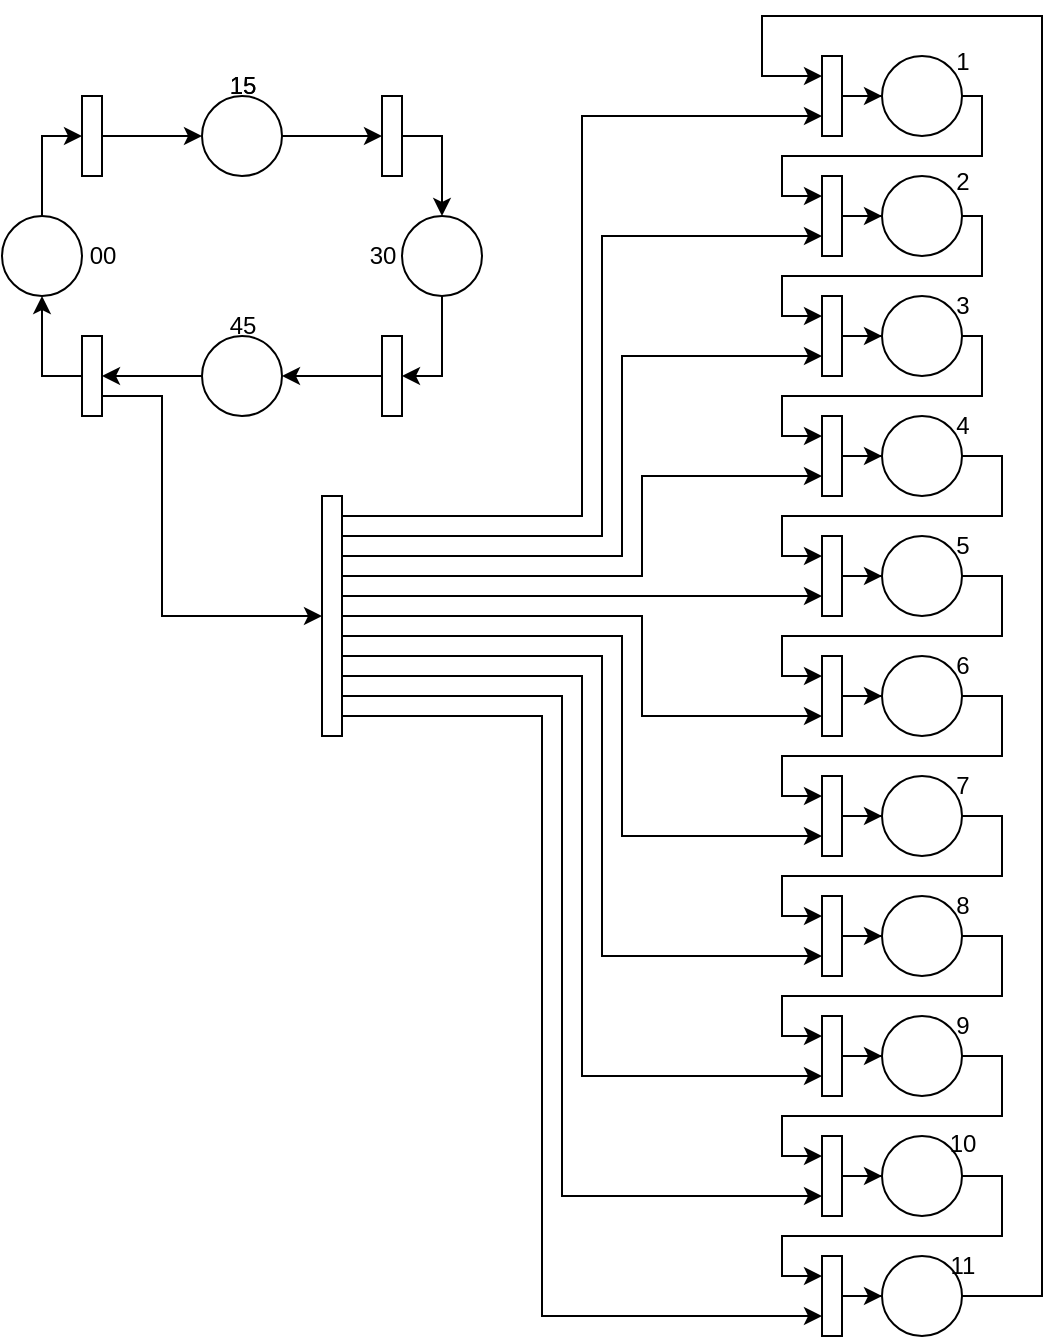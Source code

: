 <mxfile version="23.1.5" type="github">
  <diagram name="Seite-1" id="lfl4i450WfD22Rne9Rqw">
    <mxGraphModel dx="1841" dy="997" grid="1" gridSize="10" guides="1" tooltips="1" connect="1" arrows="1" fold="1" page="1" pageScale="1" pageWidth="827" pageHeight="1169" math="0" shadow="0">
      <root>
        <mxCell id="0" />
        <mxCell id="1" parent="0" />
        <mxCell id="LdpoICiIx2b4ZV0GDlky-15" style="edgeStyle=orthogonalEdgeStyle;rounded=0;orthogonalLoop=1;jettySize=auto;html=1;entryX=0.5;entryY=0;entryDx=0;entryDy=0;exitX=1;exitY=0.5;exitDx=0;exitDy=0;" edge="1" parent="1" source="LdpoICiIx2b4ZV0GDlky-22" target="LdpoICiIx2b4ZV0GDlky-4">
          <mxGeometry relative="1" as="geometry">
            <Array as="points">
              <mxPoint x="260" y="80" />
            </Array>
          </mxGeometry>
        </mxCell>
        <mxCell id="LdpoICiIx2b4ZV0GDlky-3" value="" style="ellipse;whiteSpace=wrap;html=1;aspect=fixed;" vertex="1" parent="1">
          <mxGeometry x="140" y="60" width="40" height="40" as="geometry" />
        </mxCell>
        <mxCell id="LdpoICiIx2b4ZV0GDlky-16" style="edgeStyle=orthogonalEdgeStyle;rounded=0;orthogonalLoop=1;jettySize=auto;html=1;exitX=0;exitY=0.5;exitDx=0;exitDy=0;entryX=1;entryY=0.5;entryDx=0;entryDy=0;" edge="1" parent="1" source="LdpoICiIx2b4ZV0GDlky-21" target="LdpoICiIx2b4ZV0GDlky-6">
          <mxGeometry relative="1" as="geometry">
            <Array as="points">
              <mxPoint x="210" y="200" />
              <mxPoint x="210" y="200" />
            </Array>
          </mxGeometry>
        </mxCell>
        <mxCell id="LdpoICiIx2b4ZV0GDlky-4" value="" style="ellipse;whiteSpace=wrap;html=1;aspect=fixed;" vertex="1" parent="1">
          <mxGeometry x="240" y="120" width="40" height="40" as="geometry" />
        </mxCell>
        <mxCell id="LdpoICiIx2b4ZV0GDlky-25" style="edgeStyle=orthogonalEdgeStyle;rounded=0;orthogonalLoop=1;jettySize=auto;html=1;entryX=0;entryY=0.5;entryDx=0;entryDy=0;" edge="1" parent="1" source="LdpoICiIx2b4ZV0GDlky-5" target="LdpoICiIx2b4ZV0GDlky-20">
          <mxGeometry relative="1" as="geometry" />
        </mxCell>
        <mxCell id="LdpoICiIx2b4ZV0GDlky-5" value="" style="ellipse;whiteSpace=wrap;html=1;aspect=fixed;" vertex="1" parent="1">
          <mxGeometry x="40" y="120" width="40" height="40" as="geometry" />
        </mxCell>
        <mxCell id="LdpoICiIx2b4ZV0GDlky-17" style="edgeStyle=orthogonalEdgeStyle;rounded=0;orthogonalLoop=1;jettySize=auto;html=1;exitX=0;exitY=0.5;exitDx=0;exitDy=0;entryX=0.5;entryY=1;entryDx=0;entryDy=0;" edge="1" parent="1" source="LdpoICiIx2b4ZV0GDlky-30" target="LdpoICiIx2b4ZV0GDlky-5">
          <mxGeometry relative="1" as="geometry" />
        </mxCell>
        <mxCell id="LdpoICiIx2b4ZV0GDlky-6" value="" style="ellipse;whiteSpace=wrap;html=1;aspect=fixed;" vertex="1" parent="1">
          <mxGeometry x="140" y="180" width="40" height="40" as="geometry" />
        </mxCell>
        <mxCell id="LdpoICiIx2b4ZV0GDlky-8" value="15" style="text;html=1;align=center;verticalAlign=middle;resizable=0;points=[];autosize=1;strokeColor=none;fillColor=none;" vertex="1" parent="1">
          <mxGeometry x="140" y="40" width="40" height="30" as="geometry" />
        </mxCell>
        <mxCell id="LdpoICiIx2b4ZV0GDlky-9" value="30" style="text;html=1;align=center;verticalAlign=middle;resizable=0;points=[];autosize=1;strokeColor=none;fillColor=none;" vertex="1" parent="1">
          <mxGeometry x="210" y="125" width="40" height="30" as="geometry" />
        </mxCell>
        <mxCell id="LdpoICiIx2b4ZV0GDlky-10" value="45" style="text;html=1;align=center;verticalAlign=middle;resizable=0;points=[];autosize=1;strokeColor=none;fillColor=none;" vertex="1" parent="1">
          <mxGeometry x="140" y="160" width="40" height="30" as="geometry" />
        </mxCell>
        <mxCell id="LdpoICiIx2b4ZV0GDlky-11" value="00" style="text;html=1;align=center;verticalAlign=middle;resizable=0;points=[];autosize=1;strokeColor=none;fillColor=none;" vertex="1" parent="1">
          <mxGeometry x="70" y="125" width="40" height="30" as="geometry" />
        </mxCell>
        <mxCell id="LdpoICiIx2b4ZV0GDlky-26" style="edgeStyle=orthogonalEdgeStyle;rounded=0;orthogonalLoop=1;jettySize=auto;html=1;entryX=0;entryY=0.5;entryDx=0;entryDy=0;" edge="1" parent="1" source="LdpoICiIx2b4ZV0GDlky-20" target="LdpoICiIx2b4ZV0GDlky-3">
          <mxGeometry relative="1" as="geometry" />
        </mxCell>
        <mxCell id="LdpoICiIx2b4ZV0GDlky-20" value="" style="rounded=0;whiteSpace=wrap;html=1;" vertex="1" parent="1">
          <mxGeometry x="80" y="60" width="10" height="40" as="geometry" />
        </mxCell>
        <mxCell id="LdpoICiIx2b4ZV0GDlky-23" value="" style="edgeStyle=orthogonalEdgeStyle;rounded=0;orthogonalLoop=1;jettySize=auto;html=1;entryX=0;entryY=0.5;entryDx=0;entryDy=0;" edge="1" parent="1" source="LdpoICiIx2b4ZV0GDlky-3" target="LdpoICiIx2b4ZV0GDlky-22">
          <mxGeometry relative="1" as="geometry">
            <mxPoint x="180" y="78" as="sourcePoint" />
            <mxPoint x="246" y="126" as="targetPoint" />
          </mxGeometry>
        </mxCell>
        <mxCell id="LdpoICiIx2b4ZV0GDlky-22" value="" style="rounded=0;whiteSpace=wrap;html=1;" vertex="1" parent="1">
          <mxGeometry x="230" y="60" width="10" height="40" as="geometry" />
        </mxCell>
        <mxCell id="LdpoICiIx2b4ZV0GDlky-24" value="" style="edgeStyle=orthogonalEdgeStyle;rounded=0;orthogonalLoop=1;jettySize=auto;html=1;exitX=0.5;exitY=1;exitDx=0;exitDy=0;entryX=1;entryY=0.5;entryDx=0;entryDy=0;" edge="1" parent="1" source="LdpoICiIx2b4ZV0GDlky-4" target="LdpoICiIx2b4ZV0GDlky-21">
          <mxGeometry relative="1" as="geometry">
            <mxPoint x="246" y="154" as="sourcePoint" />
            <mxPoint x="180" y="200" as="targetPoint" />
            <Array as="points">
              <mxPoint x="260" y="200" />
            </Array>
          </mxGeometry>
        </mxCell>
        <mxCell id="LdpoICiIx2b4ZV0GDlky-21" value="" style="rounded=0;whiteSpace=wrap;html=1;" vertex="1" parent="1">
          <mxGeometry x="230" y="180" width="10" height="40" as="geometry" />
        </mxCell>
        <mxCell id="LdpoICiIx2b4ZV0GDlky-29" value="15" style="text;html=1;align=center;verticalAlign=middle;resizable=0;points=[];autosize=1;strokeColor=none;fillColor=none;" vertex="1" parent="1">
          <mxGeometry x="140" y="40" width="40" height="30" as="geometry" />
        </mxCell>
        <mxCell id="LdpoICiIx2b4ZV0GDlky-31" value="" style="edgeStyle=orthogonalEdgeStyle;rounded=0;orthogonalLoop=1;jettySize=auto;html=1;exitX=0;exitY=0.5;exitDx=0;exitDy=0;entryX=1;entryY=0.5;entryDx=0;entryDy=0;" edge="1" parent="1" source="LdpoICiIx2b4ZV0GDlky-6" target="LdpoICiIx2b4ZV0GDlky-30">
          <mxGeometry relative="1" as="geometry">
            <mxPoint x="140" y="200" as="sourcePoint" />
            <mxPoint x="60" y="160" as="targetPoint" />
          </mxGeometry>
        </mxCell>
        <mxCell id="LdpoICiIx2b4ZV0GDlky-43" style="edgeStyle=orthogonalEdgeStyle;rounded=0;orthogonalLoop=1;jettySize=auto;html=1;entryX=0;entryY=0.5;entryDx=0;entryDy=0;" edge="1" parent="1" source="LdpoICiIx2b4ZV0GDlky-30" target="LdpoICiIx2b4ZV0GDlky-55">
          <mxGeometry relative="1" as="geometry">
            <mxPoint x="85" y="320" as="targetPoint" />
            <Array as="points">
              <mxPoint x="120" y="210" />
              <mxPoint x="120" y="320" />
            </Array>
          </mxGeometry>
        </mxCell>
        <mxCell id="LdpoICiIx2b4ZV0GDlky-30" value="" style="rounded=0;whiteSpace=wrap;html=1;" vertex="1" parent="1">
          <mxGeometry x="80" y="180" width="10" height="40" as="geometry" />
        </mxCell>
        <mxCell id="LdpoICiIx2b4ZV0GDlky-32" value="" style="ellipse;whiteSpace=wrap;html=1;aspect=fixed;" vertex="1" parent="1">
          <mxGeometry x="480" y="40" width="40" height="40" as="geometry" />
        </mxCell>
        <mxCell id="LdpoICiIx2b4ZV0GDlky-61" style="edgeStyle=orthogonalEdgeStyle;rounded=0;orthogonalLoop=1;jettySize=auto;html=1;entryX=0;entryY=0.25;entryDx=0;entryDy=0;" edge="1" parent="1" source="LdpoICiIx2b4ZV0GDlky-33" target="LdpoICiIx2b4ZV0GDlky-44">
          <mxGeometry relative="1" as="geometry">
            <Array as="points">
              <mxPoint x="560" y="660" />
              <mxPoint x="560" y="20" />
              <mxPoint x="420" y="20" />
              <mxPoint x="420" y="50" />
            </Array>
          </mxGeometry>
        </mxCell>
        <mxCell id="LdpoICiIx2b4ZV0GDlky-33" value="" style="ellipse;whiteSpace=wrap;html=1;aspect=fixed;" vertex="1" parent="1">
          <mxGeometry x="480" y="640" width="40" height="40" as="geometry" />
        </mxCell>
        <mxCell id="LdpoICiIx2b4ZV0GDlky-91" style="edgeStyle=orthogonalEdgeStyle;rounded=0;orthogonalLoop=1;jettySize=auto;html=1;entryX=0;entryY=0.25;entryDx=0;entryDy=0;" edge="1" parent="1" source="LdpoICiIx2b4ZV0GDlky-34" target="LdpoICiIx2b4ZV0GDlky-59">
          <mxGeometry relative="1" as="geometry">
            <Array as="points">
              <mxPoint x="540" y="600" />
              <mxPoint x="540" y="630" />
              <mxPoint x="430" y="630" />
              <mxPoint x="430" y="650" />
            </Array>
          </mxGeometry>
        </mxCell>
        <mxCell id="LdpoICiIx2b4ZV0GDlky-34" value="" style="ellipse;whiteSpace=wrap;html=1;aspect=fixed;" vertex="1" parent="1">
          <mxGeometry x="480" y="580" width="40" height="40" as="geometry" />
        </mxCell>
        <mxCell id="LdpoICiIx2b4ZV0GDlky-90" style="edgeStyle=orthogonalEdgeStyle;rounded=0;orthogonalLoop=1;jettySize=auto;html=1;entryX=0;entryY=0.25;entryDx=0;entryDy=0;" edge="1" parent="1" source="LdpoICiIx2b4ZV0GDlky-35" target="LdpoICiIx2b4ZV0GDlky-60">
          <mxGeometry relative="1" as="geometry">
            <Array as="points">
              <mxPoint x="540" y="540" />
              <mxPoint x="540" y="570" />
              <mxPoint x="430" y="570" />
              <mxPoint x="430" y="590" />
            </Array>
          </mxGeometry>
        </mxCell>
        <mxCell id="LdpoICiIx2b4ZV0GDlky-35" value="" style="ellipse;whiteSpace=wrap;html=1;aspect=fixed;" vertex="1" parent="1">
          <mxGeometry x="480" y="520" width="40" height="40" as="geometry" />
        </mxCell>
        <mxCell id="LdpoICiIx2b4ZV0GDlky-88" style="edgeStyle=orthogonalEdgeStyle;rounded=0;orthogonalLoop=1;jettySize=auto;html=1;entryX=0;entryY=0.25;entryDx=0;entryDy=0;" edge="1" parent="1" source="LdpoICiIx2b4ZV0GDlky-36" target="LdpoICiIx2b4ZV0GDlky-46">
          <mxGeometry relative="1" as="geometry">
            <Array as="points">
              <mxPoint x="540" y="420" />
              <mxPoint x="540" y="450" />
              <mxPoint x="430" y="450" />
              <mxPoint x="430" y="470" />
            </Array>
          </mxGeometry>
        </mxCell>
        <mxCell id="LdpoICiIx2b4ZV0GDlky-36" value="" style="ellipse;whiteSpace=wrap;html=1;aspect=fixed;" vertex="1" parent="1">
          <mxGeometry x="480" y="400" width="40" height="40" as="geometry" />
        </mxCell>
        <mxCell id="LdpoICiIx2b4ZV0GDlky-89" style="edgeStyle=orthogonalEdgeStyle;rounded=0;orthogonalLoop=1;jettySize=auto;html=1;entryX=0;entryY=0.25;entryDx=0;entryDy=0;" edge="1" parent="1" source="LdpoICiIx2b4ZV0GDlky-37" target="LdpoICiIx2b4ZV0GDlky-45">
          <mxGeometry relative="1" as="geometry">
            <Array as="points">
              <mxPoint x="540" y="480" />
              <mxPoint x="540" y="510" />
              <mxPoint x="430" y="510" />
              <mxPoint x="430" y="530" />
            </Array>
          </mxGeometry>
        </mxCell>
        <mxCell id="LdpoICiIx2b4ZV0GDlky-37" value="" style="ellipse;whiteSpace=wrap;html=1;aspect=fixed;" vertex="1" parent="1">
          <mxGeometry x="480" y="460" width="40" height="40" as="geometry" />
        </mxCell>
        <mxCell id="LdpoICiIx2b4ZV0GDlky-87" style="edgeStyle=orthogonalEdgeStyle;rounded=0;orthogonalLoop=1;jettySize=auto;html=1;entryX=0;entryY=0.25;entryDx=0;entryDy=0;" edge="1" parent="1" source="LdpoICiIx2b4ZV0GDlky-38" target="LdpoICiIx2b4ZV0GDlky-47">
          <mxGeometry relative="1" as="geometry">
            <Array as="points">
              <mxPoint x="540" y="360" />
              <mxPoint x="540" y="390" />
              <mxPoint x="430" y="390" />
              <mxPoint x="430" y="410" />
            </Array>
          </mxGeometry>
        </mxCell>
        <mxCell id="LdpoICiIx2b4ZV0GDlky-38" value="" style="ellipse;whiteSpace=wrap;html=1;aspect=fixed;" vertex="1" parent="1">
          <mxGeometry x="480" y="340" width="40" height="40" as="geometry" />
        </mxCell>
        <mxCell id="LdpoICiIx2b4ZV0GDlky-86" style="edgeStyle=orthogonalEdgeStyle;rounded=0;orthogonalLoop=1;jettySize=auto;html=1;entryX=0;entryY=0.25;entryDx=0;entryDy=0;" edge="1" parent="1" source="LdpoICiIx2b4ZV0GDlky-39" target="LdpoICiIx2b4ZV0GDlky-48">
          <mxGeometry relative="1" as="geometry">
            <Array as="points">
              <mxPoint x="540" y="300" />
              <mxPoint x="540" y="330" />
              <mxPoint x="430" y="330" />
              <mxPoint x="430" y="350" />
            </Array>
          </mxGeometry>
        </mxCell>
        <mxCell id="LdpoICiIx2b4ZV0GDlky-39" value="" style="ellipse;whiteSpace=wrap;html=1;aspect=fixed;" vertex="1" parent="1">
          <mxGeometry x="480" y="280" width="40" height="40" as="geometry" />
        </mxCell>
        <mxCell id="LdpoICiIx2b4ZV0GDlky-85" style="edgeStyle=orthogonalEdgeStyle;rounded=0;orthogonalLoop=1;jettySize=auto;html=1;exitX=1;exitY=0.5;exitDx=0;exitDy=0;entryX=0;entryY=0.25;entryDx=0;entryDy=0;" edge="1" parent="1" source="LdpoICiIx2b4ZV0GDlky-40" target="LdpoICiIx2b4ZV0GDlky-49">
          <mxGeometry relative="1" as="geometry">
            <Array as="points">
              <mxPoint x="540" y="240" />
              <mxPoint x="540" y="270" />
              <mxPoint x="430" y="270" />
              <mxPoint x="430" y="290" />
            </Array>
          </mxGeometry>
        </mxCell>
        <mxCell id="LdpoICiIx2b4ZV0GDlky-40" value="" style="ellipse;whiteSpace=wrap;html=1;aspect=fixed;" vertex="1" parent="1">
          <mxGeometry x="480" y="220" width="40" height="40" as="geometry" />
        </mxCell>
        <mxCell id="LdpoICiIx2b4ZV0GDlky-77" style="edgeStyle=orthogonalEdgeStyle;rounded=0;orthogonalLoop=1;jettySize=auto;html=1;entryX=0;entryY=0.25;entryDx=0;entryDy=0;" edge="1" parent="1" source="LdpoICiIx2b4ZV0GDlky-41" target="LdpoICiIx2b4ZV0GDlky-50">
          <mxGeometry relative="1" as="geometry">
            <Array as="points">
              <mxPoint x="530" y="180" />
              <mxPoint x="530" y="210" />
              <mxPoint x="430" y="210" />
              <mxPoint x="430" y="230" />
            </Array>
          </mxGeometry>
        </mxCell>
        <mxCell id="LdpoICiIx2b4ZV0GDlky-41" value="" style="ellipse;whiteSpace=wrap;html=1;aspect=fixed;" vertex="1" parent="1">
          <mxGeometry x="480" y="160" width="40" height="40" as="geometry" />
        </mxCell>
        <mxCell id="LdpoICiIx2b4ZV0GDlky-65" style="edgeStyle=orthogonalEdgeStyle;rounded=0;orthogonalLoop=1;jettySize=auto;html=1;entryX=0;entryY=0.25;entryDx=0;entryDy=0;" edge="1" parent="1" source="LdpoICiIx2b4ZV0GDlky-42" target="LdpoICiIx2b4ZV0GDlky-51">
          <mxGeometry relative="1" as="geometry">
            <Array as="points">
              <mxPoint x="530" y="120" />
              <mxPoint x="530" y="150" />
              <mxPoint x="430" y="150" />
              <mxPoint x="430" y="170" />
            </Array>
          </mxGeometry>
        </mxCell>
        <mxCell id="LdpoICiIx2b4ZV0GDlky-42" value="" style="ellipse;whiteSpace=wrap;html=1;aspect=fixed;" vertex="1" parent="1">
          <mxGeometry x="480" y="100" width="40" height="40" as="geometry" />
        </mxCell>
        <mxCell id="LdpoICiIx2b4ZV0GDlky-57" style="edgeStyle=orthogonalEdgeStyle;rounded=0;orthogonalLoop=1;jettySize=auto;html=1;exitX=1;exitY=0.5;exitDx=0;exitDy=0;entryX=0;entryY=0.25;entryDx=0;entryDy=0;" edge="1" parent="1" source="LdpoICiIx2b4ZV0GDlky-32" target="LdpoICiIx2b4ZV0GDlky-52">
          <mxGeometry relative="1" as="geometry">
            <Array as="points">
              <mxPoint x="530" y="60" />
              <mxPoint x="530" y="90" />
              <mxPoint x="430" y="90" />
              <mxPoint x="430" y="110" />
            </Array>
          </mxGeometry>
        </mxCell>
        <mxCell id="LdpoICiIx2b4ZV0GDlky-58" style="edgeStyle=orthogonalEdgeStyle;rounded=0;orthogonalLoop=1;jettySize=auto;html=1;entryX=0;entryY=0.5;entryDx=0;entryDy=0;" edge="1" parent="1" source="LdpoICiIx2b4ZV0GDlky-44" target="LdpoICiIx2b4ZV0GDlky-32">
          <mxGeometry relative="1" as="geometry" />
        </mxCell>
        <mxCell id="LdpoICiIx2b4ZV0GDlky-44" value="" style="rounded=0;whiteSpace=wrap;html=1;" vertex="1" parent="1">
          <mxGeometry x="450" y="40" width="10" height="40" as="geometry" />
        </mxCell>
        <mxCell id="LdpoICiIx2b4ZV0GDlky-74" style="edgeStyle=orthogonalEdgeStyle;rounded=0;orthogonalLoop=1;jettySize=auto;html=1;entryX=0;entryY=0.5;entryDx=0;entryDy=0;" edge="1" parent="1" source="LdpoICiIx2b4ZV0GDlky-45" target="LdpoICiIx2b4ZV0GDlky-35">
          <mxGeometry relative="1" as="geometry" />
        </mxCell>
        <mxCell id="LdpoICiIx2b4ZV0GDlky-45" value="" style="rounded=0;whiteSpace=wrap;html=1;" vertex="1" parent="1">
          <mxGeometry x="450" y="520" width="10" height="40" as="geometry" />
        </mxCell>
        <mxCell id="LdpoICiIx2b4ZV0GDlky-73" style="edgeStyle=orthogonalEdgeStyle;rounded=0;orthogonalLoop=1;jettySize=auto;html=1;entryX=0;entryY=0.5;entryDx=0;entryDy=0;" edge="1" parent="1" source="LdpoICiIx2b4ZV0GDlky-46" target="LdpoICiIx2b4ZV0GDlky-37">
          <mxGeometry relative="1" as="geometry" />
        </mxCell>
        <mxCell id="LdpoICiIx2b4ZV0GDlky-46" value="" style="rounded=0;whiteSpace=wrap;html=1;" vertex="1" parent="1">
          <mxGeometry x="450" y="460" width="10" height="40" as="geometry" />
        </mxCell>
        <mxCell id="LdpoICiIx2b4ZV0GDlky-72" style="edgeStyle=orthogonalEdgeStyle;rounded=0;orthogonalLoop=1;jettySize=auto;html=1;entryX=0;entryY=0.5;entryDx=0;entryDy=0;" edge="1" parent="1" source="LdpoICiIx2b4ZV0GDlky-47" target="LdpoICiIx2b4ZV0GDlky-36">
          <mxGeometry relative="1" as="geometry" />
        </mxCell>
        <mxCell id="LdpoICiIx2b4ZV0GDlky-47" value="" style="rounded=0;whiteSpace=wrap;html=1;" vertex="1" parent="1">
          <mxGeometry x="450" y="400" width="10" height="40" as="geometry" />
        </mxCell>
        <mxCell id="LdpoICiIx2b4ZV0GDlky-71" style="edgeStyle=orthogonalEdgeStyle;rounded=0;orthogonalLoop=1;jettySize=auto;html=1;entryX=0;entryY=0.5;entryDx=0;entryDy=0;" edge="1" parent="1" source="LdpoICiIx2b4ZV0GDlky-48" target="LdpoICiIx2b4ZV0GDlky-38">
          <mxGeometry relative="1" as="geometry" />
        </mxCell>
        <mxCell id="LdpoICiIx2b4ZV0GDlky-48" value="" style="rounded=0;whiteSpace=wrap;html=1;" vertex="1" parent="1">
          <mxGeometry x="450" y="340" width="10" height="40" as="geometry" />
        </mxCell>
        <mxCell id="LdpoICiIx2b4ZV0GDlky-70" style="edgeStyle=orthogonalEdgeStyle;rounded=0;orthogonalLoop=1;jettySize=auto;html=1;entryX=0;entryY=0.5;entryDx=0;entryDy=0;" edge="1" parent="1" source="LdpoICiIx2b4ZV0GDlky-49" target="LdpoICiIx2b4ZV0GDlky-39">
          <mxGeometry relative="1" as="geometry" />
        </mxCell>
        <mxCell id="LdpoICiIx2b4ZV0GDlky-49" value="" style="rounded=0;whiteSpace=wrap;html=1;" vertex="1" parent="1">
          <mxGeometry x="450" y="280" width="10" height="40" as="geometry" />
        </mxCell>
        <mxCell id="LdpoICiIx2b4ZV0GDlky-69" style="edgeStyle=orthogonalEdgeStyle;rounded=0;orthogonalLoop=1;jettySize=auto;html=1;entryX=0;entryY=0.5;entryDx=0;entryDy=0;" edge="1" parent="1" source="LdpoICiIx2b4ZV0GDlky-50" target="LdpoICiIx2b4ZV0GDlky-40">
          <mxGeometry relative="1" as="geometry" />
        </mxCell>
        <mxCell id="LdpoICiIx2b4ZV0GDlky-50" value="" style="rounded=0;whiteSpace=wrap;html=1;" vertex="1" parent="1">
          <mxGeometry x="450" y="220" width="10" height="40" as="geometry" />
        </mxCell>
        <mxCell id="LdpoICiIx2b4ZV0GDlky-68" style="edgeStyle=orthogonalEdgeStyle;rounded=0;orthogonalLoop=1;jettySize=auto;html=1;entryX=0;entryY=0.5;entryDx=0;entryDy=0;" edge="1" parent="1" source="LdpoICiIx2b4ZV0GDlky-51" target="LdpoICiIx2b4ZV0GDlky-41">
          <mxGeometry relative="1" as="geometry" />
        </mxCell>
        <mxCell id="LdpoICiIx2b4ZV0GDlky-51" value="" style="rounded=0;whiteSpace=wrap;html=1;" vertex="1" parent="1">
          <mxGeometry x="450" y="160" width="10" height="40" as="geometry" />
        </mxCell>
        <mxCell id="LdpoICiIx2b4ZV0GDlky-66" style="edgeStyle=orthogonalEdgeStyle;rounded=0;orthogonalLoop=1;jettySize=auto;html=1;entryX=0;entryY=0.5;entryDx=0;entryDy=0;" edge="1" parent="1" source="LdpoICiIx2b4ZV0GDlky-52" target="LdpoICiIx2b4ZV0GDlky-42">
          <mxGeometry relative="1" as="geometry" />
        </mxCell>
        <mxCell id="LdpoICiIx2b4ZV0GDlky-52" value="" style="rounded=0;whiteSpace=wrap;html=1;" vertex="1" parent="1">
          <mxGeometry x="450" y="100" width="10" height="40" as="geometry" />
        </mxCell>
        <mxCell id="LdpoICiIx2b4ZV0GDlky-56" style="edgeStyle=orthogonalEdgeStyle;rounded=0;orthogonalLoop=1;jettySize=auto;html=1;" edge="1" parent="1">
          <mxGeometry relative="1" as="geometry">
            <mxPoint x="210" y="270" as="sourcePoint" />
            <mxPoint x="450" y="70" as="targetPoint" />
            <Array as="points">
              <mxPoint x="330" y="270" />
              <mxPoint x="330" y="70" />
              <mxPoint x="450" y="70" />
            </Array>
          </mxGeometry>
        </mxCell>
        <mxCell id="LdpoICiIx2b4ZV0GDlky-62" style="edgeStyle=orthogonalEdgeStyle;rounded=0;orthogonalLoop=1;jettySize=auto;html=1;" edge="1" parent="1">
          <mxGeometry relative="1" as="geometry">
            <mxPoint x="210" y="280" as="sourcePoint" />
            <mxPoint x="450" y="130" as="targetPoint" />
            <Array as="points">
              <mxPoint x="340" y="280" />
              <mxPoint x="340" y="130" />
              <mxPoint x="450" y="130" />
            </Array>
          </mxGeometry>
        </mxCell>
        <mxCell id="LdpoICiIx2b4ZV0GDlky-63" style="edgeStyle=orthogonalEdgeStyle;rounded=0;orthogonalLoop=1;jettySize=auto;html=1;entryX=0;entryY=0.75;entryDx=0;entryDy=0;" edge="1" parent="1" source="LdpoICiIx2b4ZV0GDlky-55" target="LdpoICiIx2b4ZV0GDlky-51">
          <mxGeometry relative="1" as="geometry">
            <Array as="points">
              <mxPoint x="350" y="290" />
              <mxPoint x="350" y="190" />
            </Array>
          </mxGeometry>
        </mxCell>
        <mxCell id="LdpoICiIx2b4ZV0GDlky-64" style="edgeStyle=orthogonalEdgeStyle;rounded=0;orthogonalLoop=1;jettySize=auto;html=1;" edge="1" parent="1" source="LdpoICiIx2b4ZV0GDlky-55">
          <mxGeometry relative="1" as="geometry">
            <mxPoint x="450" y="250" as="targetPoint" />
            <Array as="points">
              <mxPoint x="360" y="300" />
              <mxPoint x="360" y="250" />
            </Array>
          </mxGeometry>
        </mxCell>
        <mxCell id="LdpoICiIx2b4ZV0GDlky-78" style="edgeStyle=orthogonalEdgeStyle;rounded=0;orthogonalLoop=1;jettySize=auto;html=1;entryX=0;entryY=0.75;entryDx=0;entryDy=0;" edge="1" parent="1" source="LdpoICiIx2b4ZV0GDlky-55" target="LdpoICiIx2b4ZV0GDlky-49">
          <mxGeometry relative="1" as="geometry">
            <Array as="points">
              <mxPoint x="270" y="310" />
              <mxPoint x="270" y="310" />
            </Array>
          </mxGeometry>
        </mxCell>
        <mxCell id="LdpoICiIx2b4ZV0GDlky-79" style="edgeStyle=orthogonalEdgeStyle;rounded=0;orthogonalLoop=1;jettySize=auto;html=1;entryX=0;entryY=0.75;entryDx=0;entryDy=0;" edge="1" parent="1" source="LdpoICiIx2b4ZV0GDlky-55" target="LdpoICiIx2b4ZV0GDlky-48">
          <mxGeometry relative="1" as="geometry">
            <Array as="points">
              <mxPoint x="360" y="320" />
              <mxPoint x="360" y="370" />
            </Array>
          </mxGeometry>
        </mxCell>
        <mxCell id="LdpoICiIx2b4ZV0GDlky-80" style="edgeStyle=orthogonalEdgeStyle;rounded=0;orthogonalLoop=1;jettySize=auto;html=1;entryX=0;entryY=0.75;entryDx=0;entryDy=0;" edge="1" parent="1" source="LdpoICiIx2b4ZV0GDlky-55" target="LdpoICiIx2b4ZV0GDlky-47">
          <mxGeometry relative="1" as="geometry">
            <Array as="points">
              <mxPoint x="350" y="330" />
              <mxPoint x="350" y="430" />
            </Array>
          </mxGeometry>
        </mxCell>
        <mxCell id="LdpoICiIx2b4ZV0GDlky-81" style="edgeStyle=orthogonalEdgeStyle;rounded=0;orthogonalLoop=1;jettySize=auto;html=1;entryX=0;entryY=0.75;entryDx=0;entryDy=0;" edge="1" parent="1" source="LdpoICiIx2b4ZV0GDlky-55" target="LdpoICiIx2b4ZV0GDlky-46">
          <mxGeometry relative="1" as="geometry">
            <Array as="points">
              <mxPoint x="340" y="340" />
              <mxPoint x="340" y="490" />
            </Array>
          </mxGeometry>
        </mxCell>
        <mxCell id="LdpoICiIx2b4ZV0GDlky-82" style="edgeStyle=orthogonalEdgeStyle;rounded=0;orthogonalLoop=1;jettySize=auto;html=1;entryX=0;entryY=0.75;entryDx=0;entryDy=0;" edge="1" parent="1" source="LdpoICiIx2b4ZV0GDlky-55" target="LdpoICiIx2b4ZV0GDlky-45">
          <mxGeometry relative="1" as="geometry">
            <Array as="points">
              <mxPoint x="330" y="350" />
              <mxPoint x="330" y="550" />
            </Array>
          </mxGeometry>
        </mxCell>
        <mxCell id="LdpoICiIx2b4ZV0GDlky-83" style="edgeStyle=orthogonalEdgeStyle;rounded=0;orthogonalLoop=1;jettySize=auto;html=1;entryX=0;entryY=0.75;entryDx=0;entryDy=0;" edge="1" parent="1" source="LdpoICiIx2b4ZV0GDlky-55" target="LdpoICiIx2b4ZV0GDlky-60">
          <mxGeometry relative="1" as="geometry">
            <Array as="points">
              <mxPoint x="320" y="360" />
              <mxPoint x="320" y="610" />
            </Array>
          </mxGeometry>
        </mxCell>
        <mxCell id="LdpoICiIx2b4ZV0GDlky-84" style="edgeStyle=orthogonalEdgeStyle;rounded=0;orthogonalLoop=1;jettySize=auto;html=1;entryX=0;entryY=0.75;entryDx=0;entryDy=0;" edge="1" parent="1" source="LdpoICiIx2b4ZV0GDlky-55" target="LdpoICiIx2b4ZV0GDlky-59">
          <mxGeometry relative="1" as="geometry">
            <Array as="points">
              <mxPoint x="310" y="370" />
              <mxPoint x="310" y="670" />
            </Array>
          </mxGeometry>
        </mxCell>
        <mxCell id="LdpoICiIx2b4ZV0GDlky-55" value="" style="rounded=0;whiteSpace=wrap;html=1;" vertex="1" parent="1">
          <mxGeometry x="200" y="260" width="10" height="120" as="geometry" />
        </mxCell>
        <mxCell id="LdpoICiIx2b4ZV0GDlky-76" style="edgeStyle=orthogonalEdgeStyle;rounded=0;orthogonalLoop=1;jettySize=auto;html=1;entryX=0;entryY=0.5;entryDx=0;entryDy=0;" edge="1" parent="1" source="LdpoICiIx2b4ZV0GDlky-59" target="LdpoICiIx2b4ZV0GDlky-33">
          <mxGeometry relative="1" as="geometry" />
        </mxCell>
        <mxCell id="LdpoICiIx2b4ZV0GDlky-59" value="" style="rounded=0;whiteSpace=wrap;html=1;" vertex="1" parent="1">
          <mxGeometry x="450" y="640" width="10" height="40" as="geometry" />
        </mxCell>
        <mxCell id="LdpoICiIx2b4ZV0GDlky-75" style="edgeStyle=orthogonalEdgeStyle;rounded=0;orthogonalLoop=1;jettySize=auto;html=1;entryX=0;entryY=0.5;entryDx=0;entryDy=0;" edge="1" parent="1" source="LdpoICiIx2b4ZV0GDlky-60" target="LdpoICiIx2b4ZV0GDlky-34">
          <mxGeometry relative="1" as="geometry" />
        </mxCell>
        <mxCell id="LdpoICiIx2b4ZV0GDlky-60" value="" style="rounded=0;whiteSpace=wrap;html=1;" vertex="1" parent="1">
          <mxGeometry x="450" y="580" width="10" height="40" as="geometry" />
        </mxCell>
        <mxCell id="LdpoICiIx2b4ZV0GDlky-92" value="1" style="text;html=1;align=center;verticalAlign=middle;resizable=0;points=[];autosize=1;strokeColor=none;fillColor=none;" vertex="1" parent="1">
          <mxGeometry x="505" y="28" width="30" height="30" as="geometry" />
        </mxCell>
        <mxCell id="LdpoICiIx2b4ZV0GDlky-93" value="2" style="text;html=1;align=center;verticalAlign=middle;resizable=0;points=[];autosize=1;strokeColor=none;fillColor=none;" vertex="1" parent="1">
          <mxGeometry x="505" y="88" width="30" height="30" as="geometry" />
        </mxCell>
        <mxCell id="LdpoICiIx2b4ZV0GDlky-94" value="9" style="text;html=1;align=center;verticalAlign=middle;resizable=0;points=[];autosize=1;strokeColor=none;fillColor=none;" vertex="1" parent="1">
          <mxGeometry x="505" y="510" width="30" height="30" as="geometry" />
        </mxCell>
        <mxCell id="LdpoICiIx2b4ZV0GDlky-95" value="5" style="text;html=1;align=center;verticalAlign=middle;resizable=0;points=[];autosize=1;strokeColor=none;fillColor=none;" vertex="1" parent="1">
          <mxGeometry x="505" y="270" width="30" height="30" as="geometry" />
        </mxCell>
        <mxCell id="LdpoICiIx2b4ZV0GDlky-96" value="8" style="text;html=1;align=center;verticalAlign=middle;resizable=0;points=[];autosize=1;strokeColor=none;fillColor=none;" vertex="1" parent="1">
          <mxGeometry x="505" y="450" width="30" height="30" as="geometry" />
        </mxCell>
        <mxCell id="LdpoICiIx2b4ZV0GDlky-97" value="7" style="text;html=1;align=center;verticalAlign=middle;resizable=0;points=[];autosize=1;strokeColor=none;fillColor=none;" vertex="1" parent="1">
          <mxGeometry x="505" y="390" width="30" height="30" as="geometry" />
        </mxCell>
        <mxCell id="LdpoICiIx2b4ZV0GDlky-98" value="6" style="text;html=1;align=center;verticalAlign=middle;resizable=0;points=[];autosize=1;strokeColor=none;fillColor=none;" vertex="1" parent="1">
          <mxGeometry x="505" y="330" width="30" height="30" as="geometry" />
        </mxCell>
        <mxCell id="LdpoICiIx2b4ZV0GDlky-99" value="4" style="text;html=1;align=center;verticalAlign=middle;resizable=0;points=[];autosize=1;strokeColor=none;fillColor=none;" vertex="1" parent="1">
          <mxGeometry x="505" y="210" width="30" height="30" as="geometry" />
        </mxCell>
        <mxCell id="LdpoICiIx2b4ZV0GDlky-100" value="3" style="text;html=1;align=center;verticalAlign=middle;resizable=0;points=[];autosize=1;strokeColor=none;fillColor=none;" vertex="1" parent="1">
          <mxGeometry x="505" y="150" width="30" height="30" as="geometry" />
        </mxCell>
        <mxCell id="LdpoICiIx2b4ZV0GDlky-101" value="11" style="text;html=1;align=center;verticalAlign=middle;resizable=0;points=[];autosize=1;strokeColor=none;fillColor=none;" vertex="1" parent="1">
          <mxGeometry x="500" y="630" width="40" height="30" as="geometry" />
        </mxCell>
        <mxCell id="LdpoICiIx2b4ZV0GDlky-102" value="10" style="text;html=1;align=center;verticalAlign=middle;resizable=0;points=[];autosize=1;strokeColor=none;fillColor=none;" vertex="1" parent="1">
          <mxGeometry x="500" y="569" width="40" height="30" as="geometry" />
        </mxCell>
      </root>
    </mxGraphModel>
  </diagram>
</mxfile>
